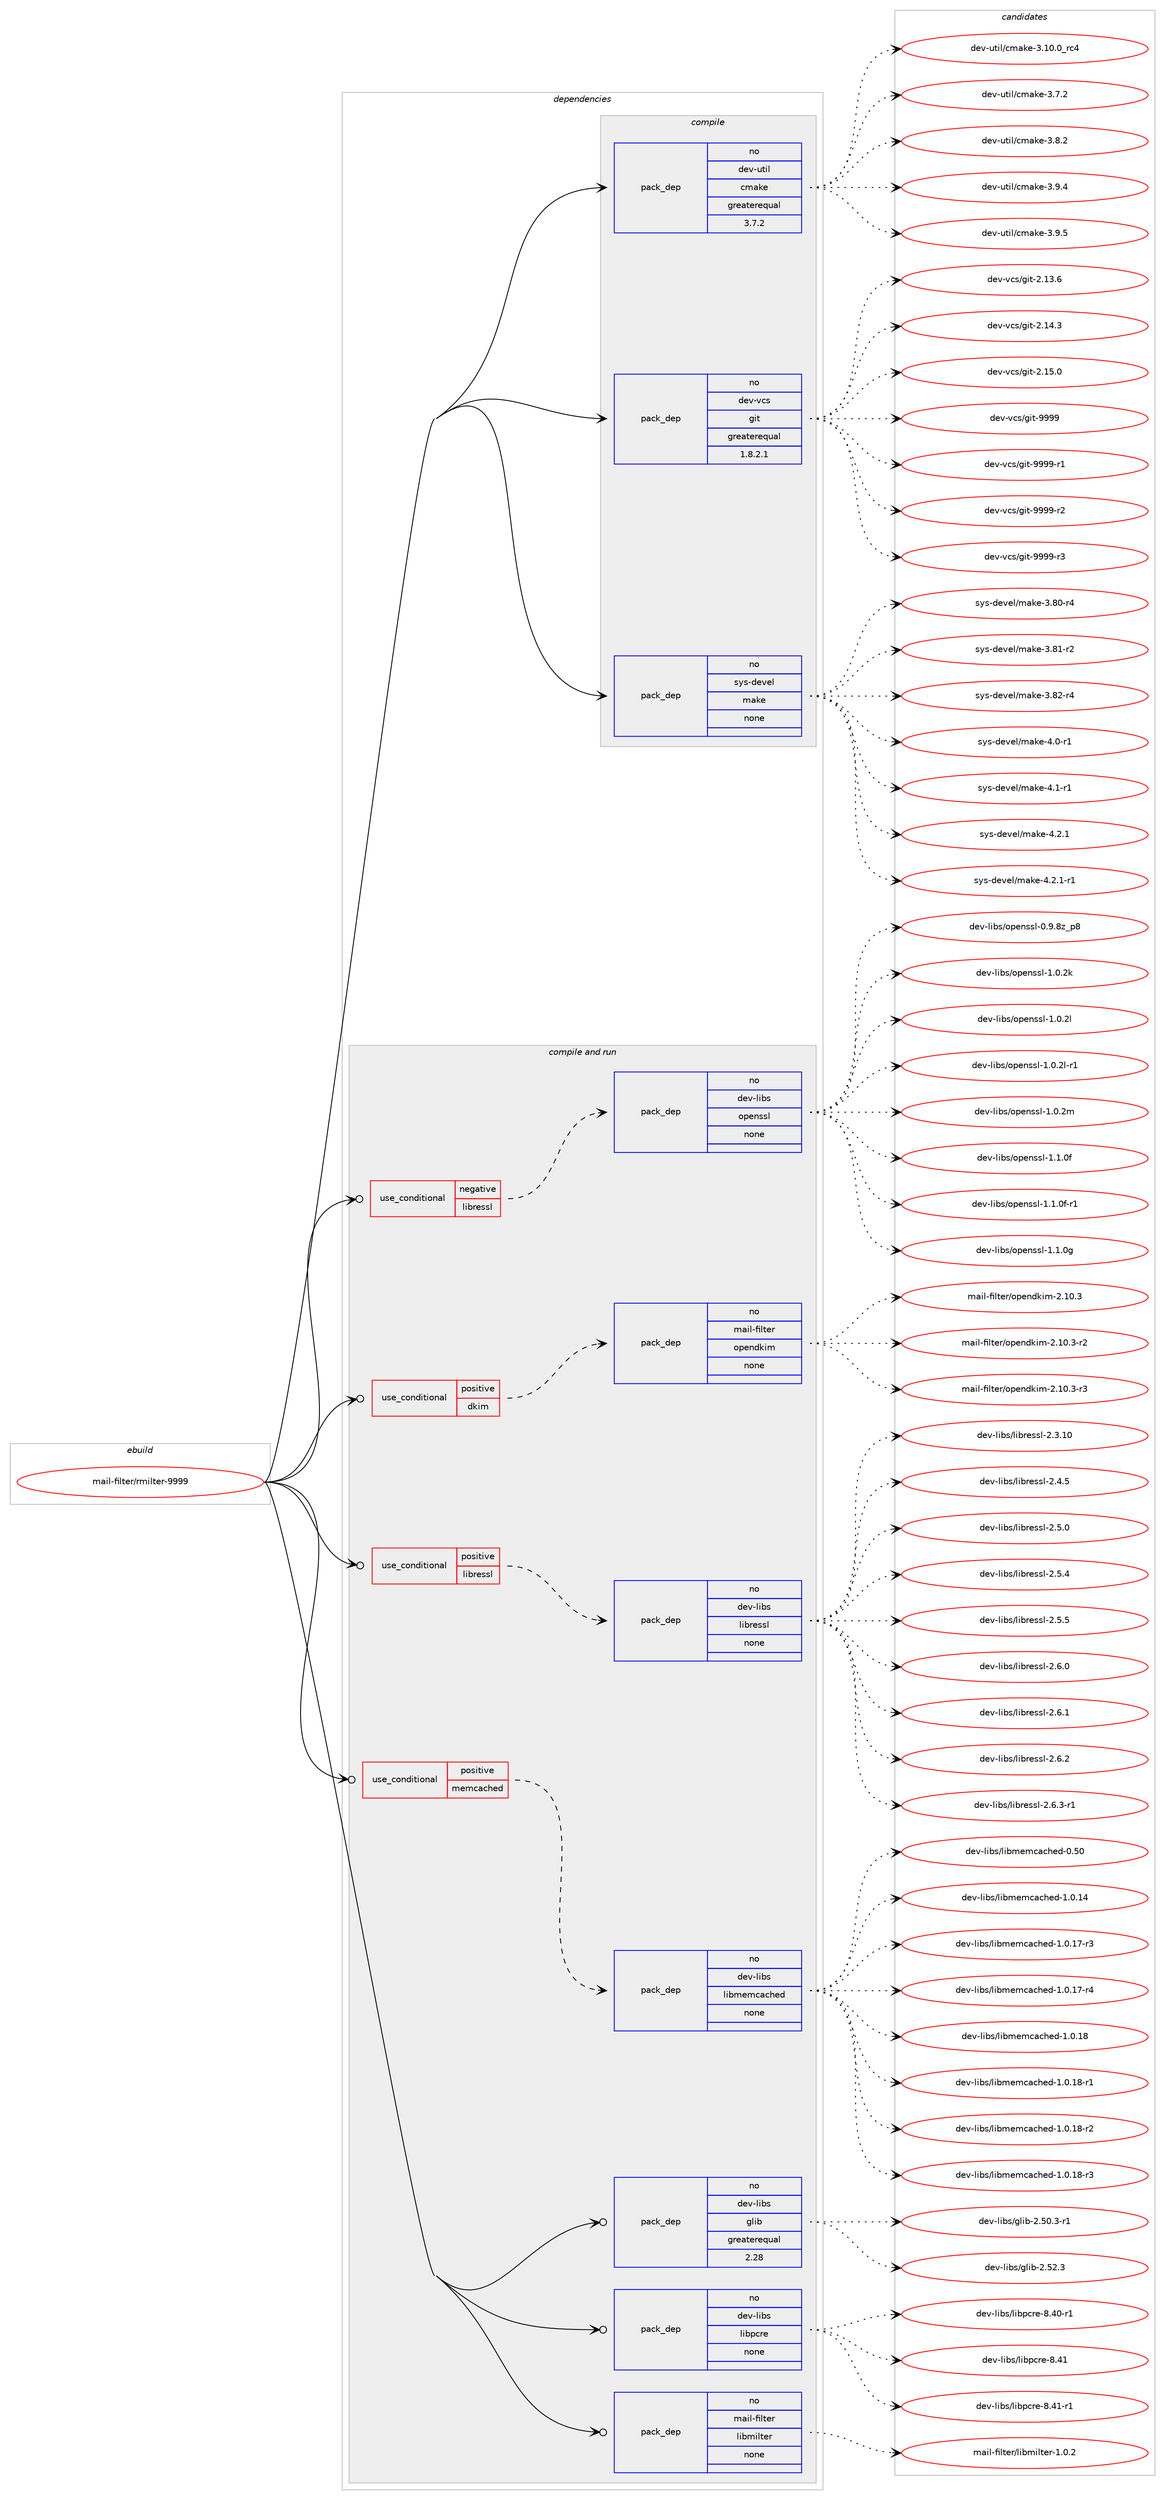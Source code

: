 digraph prolog {

# *************
# Graph options
# *************

newrank=true;
concentrate=true;
compound=true;
graph [rankdir=LR,fontname=Helvetica,fontsize=10,ranksep=1.5];#, ranksep=2.5, nodesep=0.2];
edge  [arrowhead=vee];
node  [fontname=Helvetica,fontsize=10];

# **********
# The ebuild
# **********

subgraph cluster_leftcol {
color=gray;
rank=same;
label=<<i>ebuild</i>>;
id [label="mail-filter/rmilter-9999", color=red, width=4, href="../mail-filter/rmilter-9999.svg"];
}

# ****************
# The dependencies
# ****************

subgraph cluster_midcol {
color=gray;
label=<<i>dependencies</i>>;
subgraph cluster_compile {
fillcolor="#eeeeee";
style=filled;
label=<<i>compile</i>>;
subgraph pack252345 {
dependency343158 [label=<<TABLE BORDER="0" CELLBORDER="1" CELLSPACING="0" CELLPADDING="4" WIDTH="220"><TR><TD ROWSPAN="6" CELLPADDING="30">pack_dep</TD></TR><TR><TD WIDTH="110">no</TD></TR><TR><TD>dev-util</TD></TR><TR><TD>cmake</TD></TR><TR><TD>greaterequal</TD></TR><TR><TD>3.7.2</TD></TR></TABLE>>, shape=none, color=blue];
}
id:e -> dependency343158:w [weight=20,style="solid",arrowhead="vee"];
subgraph pack252346 {
dependency343159 [label=<<TABLE BORDER="0" CELLBORDER="1" CELLSPACING="0" CELLPADDING="4" WIDTH="220"><TR><TD ROWSPAN="6" CELLPADDING="30">pack_dep</TD></TR><TR><TD WIDTH="110">no</TD></TR><TR><TD>dev-vcs</TD></TR><TR><TD>git</TD></TR><TR><TD>greaterequal</TD></TR><TR><TD>1.8.2.1</TD></TR></TABLE>>, shape=none, color=blue];
}
id:e -> dependency343159:w [weight=20,style="solid",arrowhead="vee"];
subgraph pack252347 {
dependency343160 [label=<<TABLE BORDER="0" CELLBORDER="1" CELLSPACING="0" CELLPADDING="4" WIDTH="220"><TR><TD ROWSPAN="6" CELLPADDING="30">pack_dep</TD></TR><TR><TD WIDTH="110">no</TD></TR><TR><TD>sys-devel</TD></TR><TR><TD>make</TD></TR><TR><TD>none</TD></TR><TR><TD></TD></TR></TABLE>>, shape=none, color=blue];
}
id:e -> dependency343160:w [weight=20,style="solid",arrowhead="vee"];
}
subgraph cluster_compileandrun {
fillcolor="#eeeeee";
style=filled;
label=<<i>compile and run</i>>;
subgraph cond85671 {
dependency343161 [label=<<TABLE BORDER="0" CELLBORDER="1" CELLSPACING="0" CELLPADDING="4"><TR><TD ROWSPAN="3" CELLPADDING="10">use_conditional</TD></TR><TR><TD>negative</TD></TR><TR><TD>libressl</TD></TR></TABLE>>, shape=none, color=red];
subgraph pack252348 {
dependency343162 [label=<<TABLE BORDER="0" CELLBORDER="1" CELLSPACING="0" CELLPADDING="4" WIDTH="220"><TR><TD ROWSPAN="6" CELLPADDING="30">pack_dep</TD></TR><TR><TD WIDTH="110">no</TD></TR><TR><TD>dev-libs</TD></TR><TR><TD>openssl</TD></TR><TR><TD>none</TD></TR><TR><TD></TD></TR></TABLE>>, shape=none, color=blue];
}
dependency343161:e -> dependency343162:w [weight=20,style="dashed",arrowhead="vee"];
}
id:e -> dependency343161:w [weight=20,style="solid",arrowhead="odotvee"];
subgraph cond85672 {
dependency343163 [label=<<TABLE BORDER="0" CELLBORDER="1" CELLSPACING="0" CELLPADDING="4"><TR><TD ROWSPAN="3" CELLPADDING="10">use_conditional</TD></TR><TR><TD>positive</TD></TR><TR><TD>dkim</TD></TR></TABLE>>, shape=none, color=red];
subgraph pack252349 {
dependency343164 [label=<<TABLE BORDER="0" CELLBORDER="1" CELLSPACING="0" CELLPADDING="4" WIDTH="220"><TR><TD ROWSPAN="6" CELLPADDING="30">pack_dep</TD></TR><TR><TD WIDTH="110">no</TD></TR><TR><TD>mail-filter</TD></TR><TR><TD>opendkim</TD></TR><TR><TD>none</TD></TR><TR><TD></TD></TR></TABLE>>, shape=none, color=blue];
}
dependency343163:e -> dependency343164:w [weight=20,style="dashed",arrowhead="vee"];
}
id:e -> dependency343163:w [weight=20,style="solid",arrowhead="odotvee"];
subgraph cond85673 {
dependency343165 [label=<<TABLE BORDER="0" CELLBORDER="1" CELLSPACING="0" CELLPADDING="4"><TR><TD ROWSPAN="3" CELLPADDING="10">use_conditional</TD></TR><TR><TD>positive</TD></TR><TR><TD>libressl</TD></TR></TABLE>>, shape=none, color=red];
subgraph pack252350 {
dependency343166 [label=<<TABLE BORDER="0" CELLBORDER="1" CELLSPACING="0" CELLPADDING="4" WIDTH="220"><TR><TD ROWSPAN="6" CELLPADDING="30">pack_dep</TD></TR><TR><TD WIDTH="110">no</TD></TR><TR><TD>dev-libs</TD></TR><TR><TD>libressl</TD></TR><TR><TD>none</TD></TR><TR><TD></TD></TR></TABLE>>, shape=none, color=blue];
}
dependency343165:e -> dependency343166:w [weight=20,style="dashed",arrowhead="vee"];
}
id:e -> dependency343165:w [weight=20,style="solid",arrowhead="odotvee"];
subgraph cond85674 {
dependency343167 [label=<<TABLE BORDER="0" CELLBORDER="1" CELLSPACING="0" CELLPADDING="4"><TR><TD ROWSPAN="3" CELLPADDING="10">use_conditional</TD></TR><TR><TD>positive</TD></TR><TR><TD>memcached</TD></TR></TABLE>>, shape=none, color=red];
subgraph pack252351 {
dependency343168 [label=<<TABLE BORDER="0" CELLBORDER="1" CELLSPACING="0" CELLPADDING="4" WIDTH="220"><TR><TD ROWSPAN="6" CELLPADDING="30">pack_dep</TD></TR><TR><TD WIDTH="110">no</TD></TR><TR><TD>dev-libs</TD></TR><TR><TD>libmemcached</TD></TR><TR><TD>none</TD></TR><TR><TD></TD></TR></TABLE>>, shape=none, color=blue];
}
dependency343167:e -> dependency343168:w [weight=20,style="dashed",arrowhead="vee"];
}
id:e -> dependency343167:w [weight=20,style="solid",arrowhead="odotvee"];
subgraph pack252352 {
dependency343169 [label=<<TABLE BORDER="0" CELLBORDER="1" CELLSPACING="0" CELLPADDING="4" WIDTH="220"><TR><TD ROWSPAN="6" CELLPADDING="30">pack_dep</TD></TR><TR><TD WIDTH="110">no</TD></TR><TR><TD>dev-libs</TD></TR><TR><TD>glib</TD></TR><TR><TD>greaterequal</TD></TR><TR><TD>2.28</TD></TR></TABLE>>, shape=none, color=blue];
}
id:e -> dependency343169:w [weight=20,style="solid",arrowhead="odotvee"];
subgraph pack252353 {
dependency343170 [label=<<TABLE BORDER="0" CELLBORDER="1" CELLSPACING="0" CELLPADDING="4" WIDTH="220"><TR><TD ROWSPAN="6" CELLPADDING="30">pack_dep</TD></TR><TR><TD WIDTH="110">no</TD></TR><TR><TD>dev-libs</TD></TR><TR><TD>libpcre</TD></TR><TR><TD>none</TD></TR><TR><TD></TD></TR></TABLE>>, shape=none, color=blue];
}
id:e -> dependency343170:w [weight=20,style="solid",arrowhead="odotvee"];
subgraph pack252354 {
dependency343171 [label=<<TABLE BORDER="0" CELLBORDER="1" CELLSPACING="0" CELLPADDING="4" WIDTH="220"><TR><TD ROWSPAN="6" CELLPADDING="30">pack_dep</TD></TR><TR><TD WIDTH="110">no</TD></TR><TR><TD>mail-filter</TD></TR><TR><TD>libmilter</TD></TR><TR><TD>none</TD></TR><TR><TD></TD></TR></TABLE>>, shape=none, color=blue];
}
id:e -> dependency343171:w [weight=20,style="solid",arrowhead="odotvee"];
}
subgraph cluster_run {
fillcolor="#eeeeee";
style=filled;
label=<<i>run</i>>;
}
}

# **************
# The candidates
# **************

subgraph cluster_choices {
rank=same;
color=gray;
label=<<i>candidates</i>>;

subgraph choice252345 {
color=black;
nodesep=1;
choice1001011184511711610510847991099710710145514649484648951149952 [label="dev-util/cmake-3.10.0_rc4", color=red, width=4,href="../dev-util/cmake-3.10.0_rc4.svg"];
choice10010111845117116105108479910997107101455146554650 [label="dev-util/cmake-3.7.2", color=red, width=4,href="../dev-util/cmake-3.7.2.svg"];
choice10010111845117116105108479910997107101455146564650 [label="dev-util/cmake-3.8.2", color=red, width=4,href="../dev-util/cmake-3.8.2.svg"];
choice10010111845117116105108479910997107101455146574652 [label="dev-util/cmake-3.9.4", color=red, width=4,href="../dev-util/cmake-3.9.4.svg"];
choice10010111845117116105108479910997107101455146574653 [label="dev-util/cmake-3.9.5", color=red, width=4,href="../dev-util/cmake-3.9.5.svg"];
dependency343158:e -> choice1001011184511711610510847991099710710145514649484648951149952:w [style=dotted,weight="100"];
dependency343158:e -> choice10010111845117116105108479910997107101455146554650:w [style=dotted,weight="100"];
dependency343158:e -> choice10010111845117116105108479910997107101455146564650:w [style=dotted,weight="100"];
dependency343158:e -> choice10010111845117116105108479910997107101455146574652:w [style=dotted,weight="100"];
dependency343158:e -> choice10010111845117116105108479910997107101455146574653:w [style=dotted,weight="100"];
}
subgraph choice252346 {
color=black;
nodesep=1;
choice10010111845118991154710310511645504649514654 [label="dev-vcs/git-2.13.6", color=red, width=4,href="../dev-vcs/git-2.13.6.svg"];
choice10010111845118991154710310511645504649524651 [label="dev-vcs/git-2.14.3", color=red, width=4,href="../dev-vcs/git-2.14.3.svg"];
choice10010111845118991154710310511645504649534648 [label="dev-vcs/git-2.15.0", color=red, width=4,href="../dev-vcs/git-2.15.0.svg"];
choice1001011184511899115471031051164557575757 [label="dev-vcs/git-9999", color=red, width=4,href="../dev-vcs/git-9999.svg"];
choice10010111845118991154710310511645575757574511449 [label="dev-vcs/git-9999-r1", color=red, width=4,href="../dev-vcs/git-9999-r1.svg"];
choice10010111845118991154710310511645575757574511450 [label="dev-vcs/git-9999-r2", color=red, width=4,href="../dev-vcs/git-9999-r2.svg"];
choice10010111845118991154710310511645575757574511451 [label="dev-vcs/git-9999-r3", color=red, width=4,href="../dev-vcs/git-9999-r3.svg"];
dependency343159:e -> choice10010111845118991154710310511645504649514654:w [style=dotted,weight="100"];
dependency343159:e -> choice10010111845118991154710310511645504649524651:w [style=dotted,weight="100"];
dependency343159:e -> choice10010111845118991154710310511645504649534648:w [style=dotted,weight="100"];
dependency343159:e -> choice1001011184511899115471031051164557575757:w [style=dotted,weight="100"];
dependency343159:e -> choice10010111845118991154710310511645575757574511449:w [style=dotted,weight="100"];
dependency343159:e -> choice10010111845118991154710310511645575757574511450:w [style=dotted,weight="100"];
dependency343159:e -> choice10010111845118991154710310511645575757574511451:w [style=dotted,weight="100"];
}
subgraph choice252347 {
color=black;
nodesep=1;
choice11512111545100101118101108471099710710145514656484511452 [label="sys-devel/make-3.80-r4", color=red, width=4,href="../sys-devel/make-3.80-r4.svg"];
choice11512111545100101118101108471099710710145514656494511450 [label="sys-devel/make-3.81-r2", color=red, width=4,href="../sys-devel/make-3.81-r2.svg"];
choice11512111545100101118101108471099710710145514656504511452 [label="sys-devel/make-3.82-r4", color=red, width=4,href="../sys-devel/make-3.82-r4.svg"];
choice115121115451001011181011084710997107101455246484511449 [label="sys-devel/make-4.0-r1", color=red, width=4,href="../sys-devel/make-4.0-r1.svg"];
choice115121115451001011181011084710997107101455246494511449 [label="sys-devel/make-4.1-r1", color=red, width=4,href="../sys-devel/make-4.1-r1.svg"];
choice115121115451001011181011084710997107101455246504649 [label="sys-devel/make-4.2.1", color=red, width=4,href="../sys-devel/make-4.2.1.svg"];
choice1151211154510010111810110847109971071014552465046494511449 [label="sys-devel/make-4.2.1-r1", color=red, width=4,href="../sys-devel/make-4.2.1-r1.svg"];
dependency343160:e -> choice11512111545100101118101108471099710710145514656484511452:w [style=dotted,weight="100"];
dependency343160:e -> choice11512111545100101118101108471099710710145514656494511450:w [style=dotted,weight="100"];
dependency343160:e -> choice11512111545100101118101108471099710710145514656504511452:w [style=dotted,weight="100"];
dependency343160:e -> choice115121115451001011181011084710997107101455246484511449:w [style=dotted,weight="100"];
dependency343160:e -> choice115121115451001011181011084710997107101455246494511449:w [style=dotted,weight="100"];
dependency343160:e -> choice115121115451001011181011084710997107101455246504649:w [style=dotted,weight="100"];
dependency343160:e -> choice1151211154510010111810110847109971071014552465046494511449:w [style=dotted,weight="100"];
}
subgraph choice252348 {
color=black;
nodesep=1;
choice1001011184510810598115471111121011101151151084548465746561229511256 [label="dev-libs/openssl-0.9.8z_p8", color=red, width=4,href="../dev-libs/openssl-0.9.8z_p8.svg"];
choice100101118451081059811547111112101110115115108454946484650107 [label="dev-libs/openssl-1.0.2k", color=red, width=4,href="../dev-libs/openssl-1.0.2k.svg"];
choice100101118451081059811547111112101110115115108454946484650108 [label="dev-libs/openssl-1.0.2l", color=red, width=4,href="../dev-libs/openssl-1.0.2l.svg"];
choice1001011184510810598115471111121011101151151084549464846501084511449 [label="dev-libs/openssl-1.0.2l-r1", color=red, width=4,href="../dev-libs/openssl-1.0.2l-r1.svg"];
choice100101118451081059811547111112101110115115108454946484650109 [label="dev-libs/openssl-1.0.2m", color=red, width=4,href="../dev-libs/openssl-1.0.2m.svg"];
choice100101118451081059811547111112101110115115108454946494648102 [label="dev-libs/openssl-1.1.0f", color=red, width=4,href="../dev-libs/openssl-1.1.0f.svg"];
choice1001011184510810598115471111121011101151151084549464946481024511449 [label="dev-libs/openssl-1.1.0f-r1", color=red, width=4,href="../dev-libs/openssl-1.1.0f-r1.svg"];
choice100101118451081059811547111112101110115115108454946494648103 [label="dev-libs/openssl-1.1.0g", color=red, width=4,href="../dev-libs/openssl-1.1.0g.svg"];
dependency343162:e -> choice1001011184510810598115471111121011101151151084548465746561229511256:w [style=dotted,weight="100"];
dependency343162:e -> choice100101118451081059811547111112101110115115108454946484650107:w [style=dotted,weight="100"];
dependency343162:e -> choice100101118451081059811547111112101110115115108454946484650108:w [style=dotted,weight="100"];
dependency343162:e -> choice1001011184510810598115471111121011101151151084549464846501084511449:w [style=dotted,weight="100"];
dependency343162:e -> choice100101118451081059811547111112101110115115108454946484650109:w [style=dotted,weight="100"];
dependency343162:e -> choice100101118451081059811547111112101110115115108454946494648102:w [style=dotted,weight="100"];
dependency343162:e -> choice1001011184510810598115471111121011101151151084549464946481024511449:w [style=dotted,weight="100"];
dependency343162:e -> choice100101118451081059811547111112101110115115108454946494648103:w [style=dotted,weight="100"];
}
subgraph choice252349 {
color=black;
nodesep=1;
choice10997105108451021051081161011144711111210111010010710510945504649484651 [label="mail-filter/opendkim-2.10.3", color=red, width=4,href="../mail-filter/opendkim-2.10.3.svg"];
choice109971051084510210510811610111447111112101110100107105109455046494846514511450 [label="mail-filter/opendkim-2.10.3-r2", color=red, width=4,href="../mail-filter/opendkim-2.10.3-r2.svg"];
choice109971051084510210510811610111447111112101110100107105109455046494846514511451 [label="mail-filter/opendkim-2.10.3-r3", color=red, width=4,href="../mail-filter/opendkim-2.10.3-r3.svg"];
dependency343164:e -> choice10997105108451021051081161011144711111210111010010710510945504649484651:w [style=dotted,weight="100"];
dependency343164:e -> choice109971051084510210510811610111447111112101110100107105109455046494846514511450:w [style=dotted,weight="100"];
dependency343164:e -> choice109971051084510210510811610111447111112101110100107105109455046494846514511451:w [style=dotted,weight="100"];
}
subgraph choice252350 {
color=black;
nodesep=1;
choice1001011184510810598115471081059811410111511510845504651464948 [label="dev-libs/libressl-2.3.10", color=red, width=4,href="../dev-libs/libressl-2.3.10.svg"];
choice10010111845108105981154710810598114101115115108455046524653 [label="dev-libs/libressl-2.4.5", color=red, width=4,href="../dev-libs/libressl-2.4.5.svg"];
choice10010111845108105981154710810598114101115115108455046534648 [label="dev-libs/libressl-2.5.0", color=red, width=4,href="../dev-libs/libressl-2.5.0.svg"];
choice10010111845108105981154710810598114101115115108455046534652 [label="dev-libs/libressl-2.5.4", color=red, width=4,href="../dev-libs/libressl-2.5.4.svg"];
choice10010111845108105981154710810598114101115115108455046534653 [label="dev-libs/libressl-2.5.5", color=red, width=4,href="../dev-libs/libressl-2.5.5.svg"];
choice10010111845108105981154710810598114101115115108455046544648 [label="dev-libs/libressl-2.6.0", color=red, width=4,href="../dev-libs/libressl-2.6.0.svg"];
choice10010111845108105981154710810598114101115115108455046544649 [label="dev-libs/libressl-2.6.1", color=red, width=4,href="../dev-libs/libressl-2.6.1.svg"];
choice10010111845108105981154710810598114101115115108455046544650 [label="dev-libs/libressl-2.6.2", color=red, width=4,href="../dev-libs/libressl-2.6.2.svg"];
choice100101118451081059811547108105981141011151151084550465446514511449 [label="dev-libs/libressl-2.6.3-r1", color=red, width=4,href="../dev-libs/libressl-2.6.3-r1.svg"];
dependency343166:e -> choice1001011184510810598115471081059811410111511510845504651464948:w [style=dotted,weight="100"];
dependency343166:e -> choice10010111845108105981154710810598114101115115108455046524653:w [style=dotted,weight="100"];
dependency343166:e -> choice10010111845108105981154710810598114101115115108455046534648:w [style=dotted,weight="100"];
dependency343166:e -> choice10010111845108105981154710810598114101115115108455046534652:w [style=dotted,weight="100"];
dependency343166:e -> choice10010111845108105981154710810598114101115115108455046534653:w [style=dotted,weight="100"];
dependency343166:e -> choice10010111845108105981154710810598114101115115108455046544648:w [style=dotted,weight="100"];
dependency343166:e -> choice10010111845108105981154710810598114101115115108455046544649:w [style=dotted,weight="100"];
dependency343166:e -> choice10010111845108105981154710810598114101115115108455046544650:w [style=dotted,weight="100"];
dependency343166:e -> choice100101118451081059811547108105981141011151151084550465446514511449:w [style=dotted,weight="100"];
}
subgraph choice252351 {
color=black;
nodesep=1;
choice100101118451081059811547108105981091011099997991041011004548465348 [label="dev-libs/libmemcached-0.50", color=red, width=4,href="../dev-libs/libmemcached-0.50.svg"];
choice1001011184510810598115471081059810910110999979910410110045494648464952 [label="dev-libs/libmemcached-1.0.14", color=red, width=4,href="../dev-libs/libmemcached-1.0.14.svg"];
choice10010111845108105981154710810598109101109999799104101100454946484649554511451 [label="dev-libs/libmemcached-1.0.17-r3", color=red, width=4,href="../dev-libs/libmemcached-1.0.17-r3.svg"];
choice10010111845108105981154710810598109101109999799104101100454946484649554511452 [label="dev-libs/libmemcached-1.0.17-r4", color=red, width=4,href="../dev-libs/libmemcached-1.0.17-r4.svg"];
choice1001011184510810598115471081059810910110999979910410110045494648464956 [label="dev-libs/libmemcached-1.0.18", color=red, width=4,href="../dev-libs/libmemcached-1.0.18.svg"];
choice10010111845108105981154710810598109101109999799104101100454946484649564511449 [label="dev-libs/libmemcached-1.0.18-r1", color=red, width=4,href="../dev-libs/libmemcached-1.0.18-r1.svg"];
choice10010111845108105981154710810598109101109999799104101100454946484649564511450 [label="dev-libs/libmemcached-1.0.18-r2", color=red, width=4,href="../dev-libs/libmemcached-1.0.18-r2.svg"];
choice10010111845108105981154710810598109101109999799104101100454946484649564511451 [label="dev-libs/libmemcached-1.0.18-r3", color=red, width=4,href="../dev-libs/libmemcached-1.0.18-r3.svg"];
dependency343168:e -> choice100101118451081059811547108105981091011099997991041011004548465348:w [style=dotted,weight="100"];
dependency343168:e -> choice1001011184510810598115471081059810910110999979910410110045494648464952:w [style=dotted,weight="100"];
dependency343168:e -> choice10010111845108105981154710810598109101109999799104101100454946484649554511451:w [style=dotted,weight="100"];
dependency343168:e -> choice10010111845108105981154710810598109101109999799104101100454946484649554511452:w [style=dotted,weight="100"];
dependency343168:e -> choice1001011184510810598115471081059810910110999979910410110045494648464956:w [style=dotted,weight="100"];
dependency343168:e -> choice10010111845108105981154710810598109101109999799104101100454946484649564511449:w [style=dotted,weight="100"];
dependency343168:e -> choice10010111845108105981154710810598109101109999799104101100454946484649564511450:w [style=dotted,weight="100"];
dependency343168:e -> choice10010111845108105981154710810598109101109999799104101100454946484649564511451:w [style=dotted,weight="100"];
}
subgraph choice252352 {
color=black;
nodesep=1;
choice10010111845108105981154710310810598455046534846514511449 [label="dev-libs/glib-2.50.3-r1", color=red, width=4,href="../dev-libs/glib-2.50.3-r1.svg"];
choice1001011184510810598115471031081059845504653504651 [label="dev-libs/glib-2.52.3", color=red, width=4,href="../dev-libs/glib-2.52.3.svg"];
dependency343169:e -> choice10010111845108105981154710310810598455046534846514511449:w [style=dotted,weight="100"];
dependency343169:e -> choice1001011184510810598115471031081059845504653504651:w [style=dotted,weight="100"];
}
subgraph choice252353 {
color=black;
nodesep=1;
choice100101118451081059811547108105981129911410145564652484511449 [label="dev-libs/libpcre-8.40-r1", color=red, width=4,href="../dev-libs/libpcre-8.40-r1.svg"];
choice10010111845108105981154710810598112991141014556465249 [label="dev-libs/libpcre-8.41", color=red, width=4,href="../dev-libs/libpcre-8.41.svg"];
choice100101118451081059811547108105981129911410145564652494511449 [label="dev-libs/libpcre-8.41-r1", color=red, width=4,href="../dev-libs/libpcre-8.41-r1.svg"];
dependency343170:e -> choice100101118451081059811547108105981129911410145564652484511449:w [style=dotted,weight="100"];
dependency343170:e -> choice10010111845108105981154710810598112991141014556465249:w [style=dotted,weight="100"];
dependency343170:e -> choice100101118451081059811547108105981129911410145564652494511449:w [style=dotted,weight="100"];
}
subgraph choice252354 {
color=black;
nodesep=1;
choice10997105108451021051081161011144710810598109105108116101114454946484650 [label="mail-filter/libmilter-1.0.2", color=red, width=4,href="../mail-filter/libmilter-1.0.2.svg"];
dependency343171:e -> choice10997105108451021051081161011144710810598109105108116101114454946484650:w [style=dotted,weight="100"];
}
}

}
